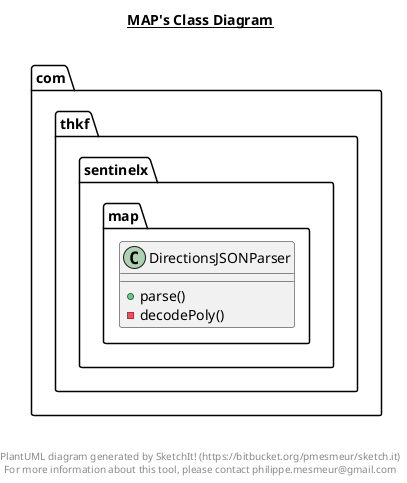 @startuml

title __MAP's Class Diagram__\n

  package com.thkf.sentinelx {
    package com.thkf.sentinelx.map {
      class DirectionsJSONParser {
          + parse()
          - decodePoly()
      }
    }
  }
  



right footer


PlantUML diagram generated by SketchIt! (https://bitbucket.org/pmesmeur/sketch.it)
For more information about this tool, please contact philippe.mesmeur@gmail.com
endfooter

@enduml
